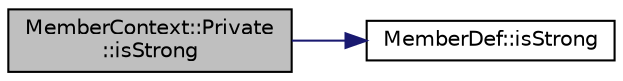 digraph "MemberContext::Private::isStrong"
{
 // LATEX_PDF_SIZE
  edge [fontname="Helvetica",fontsize="10",labelfontname="Helvetica",labelfontsize="10"];
  node [fontname="Helvetica",fontsize="10",shape=record];
  rankdir="LR";
  Node1 [label="MemberContext::Private\l::isStrong",height=0.2,width=0.4,color="black", fillcolor="grey75", style="filled", fontcolor="black",tooltip=" "];
  Node1 -> Node2 [color="midnightblue",fontsize="10",style="solid"];
  Node2 [label="MemberDef::isStrong",height=0.2,width=0.4,color="black", fillcolor="white", style="filled",URL="$classMemberDef.html#adbdbd0e3d3630af579a02e97e162a328",tooltip=" "];
}
